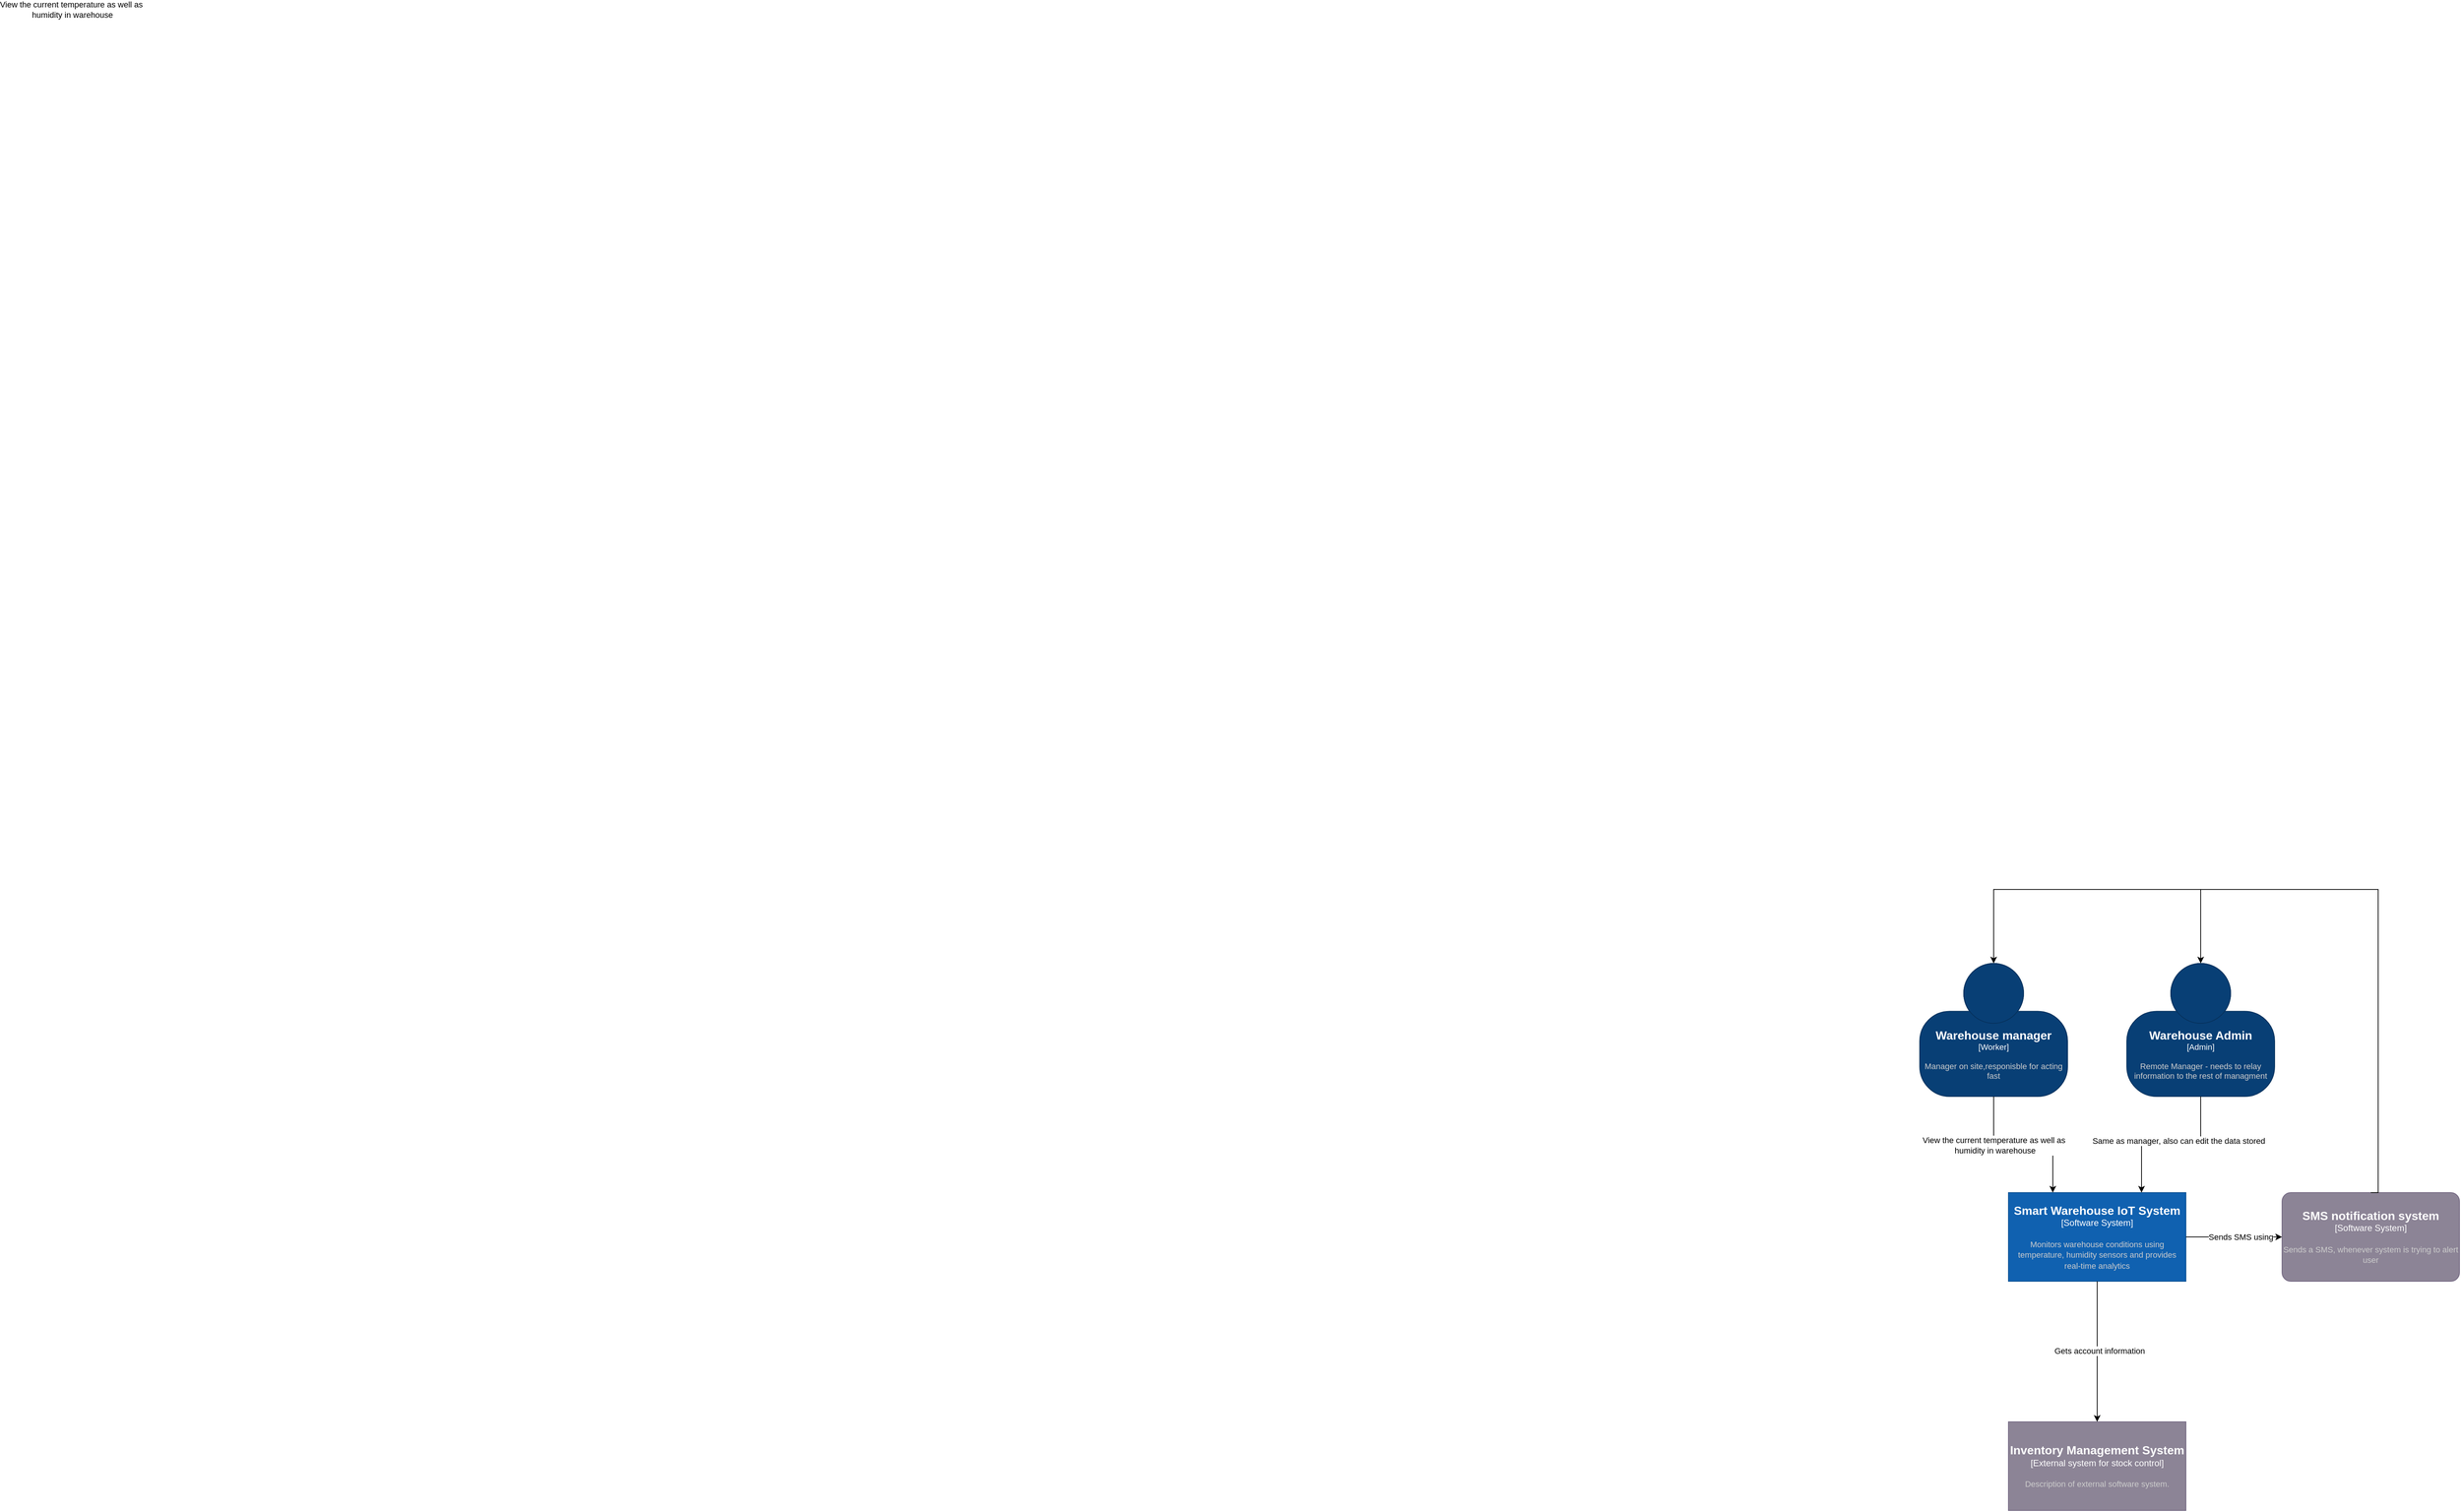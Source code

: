 <mxfile version="26.2.12">
  <diagram name="Page-1" id="Z9HuokQojh67GDFx6udh">
    <mxGraphModel dx="3504" dy="2769" grid="1" gridSize="10" guides="1" tooltips="1" connect="1" arrows="1" fold="1" page="1" pageScale="1" pageWidth="850" pageHeight="1100" math="0" shadow="0">
      <root>
        <mxCell id="0" />
        <mxCell id="1" parent="0" />
        <object placeholders="1" c4Name="Warehouse manager" c4Type="Worker" c4Description="Manager on site,responisble for acting fast" label="&lt;font style=&quot;font-size: 16px&quot;&gt;&lt;b&gt;%c4Name%&lt;/b&gt;&lt;/font&gt;&lt;div&gt;[%c4Type%]&lt;/div&gt;&lt;br&gt;&lt;div&gt;&lt;font style=&quot;font-size: 11px&quot;&gt;&lt;font color=&quot;#cccccc&quot;&gt;%c4Description%&lt;/font&gt;&lt;/div&gt;" id="fuRWypHidUlu2hP9njke-2">
          <mxCell style="html=1;fontSize=11;dashed=0;whiteSpace=wrap;fillColor=#083F75;strokeColor=#06315C;fontColor=#ffffff;shape=mxgraph.c4.person2;align=center;metaEdit=1;points=[[0.5,0,0],[1,0.5,0],[1,0.75,0],[0.75,1,0],[0.5,1,0],[0.25,1,0],[0,0.75,0],[0,0.5,0]];resizable=0;" parent="1" vertex="1">
            <mxGeometry x="230" y="-440" width="200" height="180" as="geometry" />
          </mxCell>
        </object>
        <object placeholders="1" c4Name="Warehouse Admin" c4Type="Admin" c4Description="Remote Manager - needs to relay information to the rest of managment" label="&lt;font style=&quot;font-size: 16px&quot;&gt;&lt;b&gt;%c4Name%&lt;/b&gt;&lt;/font&gt;&lt;div&gt;[%c4Type%]&lt;/div&gt;&lt;br&gt;&lt;div&gt;&lt;font style=&quot;font-size: 11px&quot;&gt;&lt;font color=&quot;#cccccc&quot;&gt;%c4Description%&lt;/font&gt;&lt;/div&gt;" id="fuRWypHidUlu2hP9njke-3">
          <mxCell style="html=1;fontSize=11;dashed=0;whiteSpace=wrap;fillColor=#083F75;strokeColor=#06315C;fontColor=#ffffff;shape=mxgraph.c4.person2;align=center;metaEdit=1;points=[[0.5,0,0],[1,0.5,0],[1,0.75,0],[0.75,1,0],[0.5,1,0],[0.25,1,0],[0,0.75,0],[0,0.5,0]];resizable=0;" parent="1" vertex="1">
            <mxGeometry x="510" y="-440" width="200" height="180" as="geometry" />
          </mxCell>
        </object>
        <object placeholders="1" c4Name="Smart Warehouse IoT System" c4Type="Software System" c4Description="Monitors warehouse conditions using temperature, humidity sensors and provides real-time analytics" label="&lt;font style=&quot;font-size: 16px&quot;&gt;&lt;b&gt;%c4Name%&lt;/b&gt;&lt;/font&gt;&lt;div&gt;[%c4Type%]&lt;/div&gt;&lt;br&gt;&lt;div&gt;&lt;font style=&quot;font-size: 11px&quot;&gt;&lt;font color=&quot;#cccccc&quot;&gt;%c4Description%&lt;/font&gt;&lt;/div&gt;" id="fuRWypHidUlu2hP9njke-4">
          <mxCell style="rounded=1;whiteSpace=wrap;html=1;labelBackgroundColor=none;fillColor=#1061B0;fontColor=#ffffff;align=center;arcSize=0;strokeColor=#0D5091;metaEdit=1;resizable=0;points=[[0.25,0,0],[0.5,0,0],[0.75,0,0],[1,0.25,0],[1,0.5,0],[1,0.75,0],[0.75,1,0],[0.5,1,0],[0.25,1,0],[0,0.75,0],[0,0.5,0],[0,0.25,0]];imageWidth=200;" parent="1" vertex="1">
            <mxGeometry x="350" y="-130" width="240" height="120" as="geometry" />
          </mxCell>
        </object>
        <mxCell id="fuRWypHidUlu2hP9njke-9" style="edgeStyle=orthogonalEdgeStyle;rounded=0;orthogonalLoop=1;jettySize=auto;html=1;exitX=0.5;exitY=1;exitDx=0;exitDy=0;exitPerimeter=0;entryX=0.25;entryY=0;entryDx=0;entryDy=0;entryPerimeter=0;" parent="1" source="fuRWypHidUlu2hP9njke-2" target="fuRWypHidUlu2hP9njke-4" edge="1">
          <mxGeometry relative="1" as="geometry" />
        </mxCell>
        <mxCell id="9nQILuGaa9IMfHvPMVOM-1" value="View the current temperature as well as&lt;div&gt;&amp;nbsp;humidity in warehouse&lt;/div&gt;" style="edgeLabel;html=1;align=center;verticalAlign=middle;resizable=0;points=[];" vertex="1" connectable="0" parent="fuRWypHidUlu2hP9njke-9">
          <mxGeometry x="-0.381" y="-1" relative="1" as="geometry">
            <mxPoint as="offset" />
          </mxGeometry>
        </mxCell>
        <mxCell id="fuRWypHidUlu2hP9njke-10" style="edgeStyle=orthogonalEdgeStyle;rounded=0;orthogonalLoop=1;jettySize=auto;html=1;exitX=0.5;exitY=1;exitDx=0;exitDy=0;exitPerimeter=0;entryX=0.75;entryY=0;entryDx=0;entryDy=0;entryPerimeter=0;" parent="1" source="fuRWypHidUlu2hP9njke-3" target="fuRWypHidUlu2hP9njke-4" edge="1">
          <mxGeometry relative="1" as="geometry" />
        </mxCell>
        <object placeholders="1" c4Name="Inventory Management System " c4Type="External system for stock control" c4Description="Description of external software system." label="&lt;font style=&quot;font-size: 16px&quot;&gt;&lt;b&gt;%c4Name%&lt;/b&gt;&lt;/font&gt;&lt;div&gt;[%c4Type%]&lt;/div&gt;&lt;br&gt;&lt;div&gt;&lt;font style=&quot;font-size: 11px&quot;&gt;&lt;font color=&quot;#cccccc&quot;&gt;%c4Description%&lt;/font&gt;&lt;/div&gt;" id="fuRWypHidUlu2hP9njke-11">
          <mxCell style="rounded=1;whiteSpace=wrap;html=1;labelBackgroundColor=none;fillColor=#8C8496;fontColor=#ffffff;align=center;arcSize=0;strokeColor=#736782;metaEdit=1;resizable=0;points=[[0.25,0,0],[0.5,0,0],[0.75,0,0],[1,0.25,0],[1,0.5,0],[1,0.75,0],[0.75,1,0],[0.5,1,0],[0.25,1,0],[0,0.75,0],[0,0.5,0],[0,0.25,0]];" parent="1" vertex="1">
            <mxGeometry x="350" y="180" width="240" height="120" as="geometry" />
          </mxCell>
        </object>
        <mxCell id="fuRWypHidUlu2hP9njke-16" style="edgeStyle=orthogonalEdgeStyle;rounded=0;orthogonalLoop=1;jettySize=auto;html=1;exitX=0.5;exitY=1;exitDx=0;exitDy=0;exitPerimeter=0;entryX=0.5;entryY=0;entryDx=0;entryDy=0;entryPerimeter=0;" parent="1" source="fuRWypHidUlu2hP9njke-4" target="fuRWypHidUlu2hP9njke-11" edge="1">
          <mxGeometry relative="1" as="geometry" />
        </mxCell>
        <mxCell id="9nQILuGaa9IMfHvPMVOM-5" value="Gets account information" style="edgeLabel;html=1;align=center;verticalAlign=middle;resizable=0;points=[];" vertex="1" connectable="0" parent="fuRWypHidUlu2hP9njke-16">
          <mxGeometry x="-0.01" y="3" relative="1" as="geometry">
            <mxPoint as="offset" />
          </mxGeometry>
        </mxCell>
        <object placeholders="1" c4Name="SMS notification system" c4Type="Software System" c4Description="Sends a SMS, whenever system is trying to alert user" label="&lt;font style=&quot;font-size: 16px&quot;&gt;&lt;b&gt;%c4Name%&lt;/b&gt;&lt;/font&gt;&lt;div&gt;[%c4Type%]&lt;/div&gt;&lt;br&gt;&lt;div&gt;&lt;font style=&quot;font-size: 11px&quot;&gt;&lt;font color=&quot;#cccccc&quot;&gt;%c4Description%&lt;/font&gt;&lt;/div&gt;" id="fuRWypHidUlu2hP9njke-17">
          <mxCell style="rounded=1;whiteSpace=wrap;html=1;labelBackgroundColor=none;fillColor=#8C8496;fontColor=#ffffff;align=center;arcSize=10;strokeColor=#736782;metaEdit=1;resizable=0;points=[[0.25,0,0],[0.5,0,0],[0.75,0,0],[1,0.25,0],[1,0.5,0],[1,0.75,0],[0.75,1,0],[0.5,1,0],[0.25,1,0],[0,0.75,0],[0,0.5,0],[0,0.25,0]];" parent="1" vertex="1">
            <mxGeometry x="720" y="-130" width="240" height="120" as="geometry" />
          </mxCell>
        </object>
        <mxCell id="fuRWypHidUlu2hP9njke-18" style="edgeStyle=orthogonalEdgeStyle;rounded=0;orthogonalLoop=1;jettySize=auto;html=1;exitX=0.5;exitY=0;exitDx=0;exitDy=0;exitPerimeter=0;entryX=0.5;entryY=0;entryDx=0;entryDy=0;entryPerimeter=0;" parent="1" source="fuRWypHidUlu2hP9njke-17" target="fuRWypHidUlu2hP9njke-2" edge="1">
          <mxGeometry relative="1" as="geometry">
            <Array as="points">
              <mxPoint x="850" y="-540" />
              <mxPoint x="330" y="-540" />
            </Array>
          </mxGeometry>
        </mxCell>
        <mxCell id="fuRWypHidUlu2hP9njke-19" style="edgeStyle=orthogonalEdgeStyle;rounded=0;orthogonalLoop=1;jettySize=auto;html=1;exitX=0.5;exitY=0;exitDx=0;exitDy=0;exitPerimeter=0;entryX=0.5;entryY=0;entryDx=0;entryDy=0;entryPerimeter=0;" parent="1" source="fuRWypHidUlu2hP9njke-17" target="fuRWypHidUlu2hP9njke-3" edge="1">
          <mxGeometry relative="1" as="geometry">
            <Array as="points">
              <mxPoint x="850" y="-540" />
              <mxPoint x="610" y="-540" />
            </Array>
          </mxGeometry>
        </mxCell>
        <mxCell id="fuRWypHidUlu2hP9njke-20" style="edgeStyle=orthogonalEdgeStyle;rounded=0;orthogonalLoop=1;jettySize=auto;html=1;exitX=1;exitY=0.5;exitDx=0;exitDy=0;exitPerimeter=0;entryX=0;entryY=0.5;entryDx=0;entryDy=0;entryPerimeter=0;" parent="1" source="fuRWypHidUlu2hP9njke-4" target="fuRWypHidUlu2hP9njke-17" edge="1">
          <mxGeometry relative="1" as="geometry" />
        </mxCell>
        <mxCell id="9nQILuGaa9IMfHvPMVOM-6" value="Sends SMS using" style="edgeLabel;html=1;align=center;verticalAlign=middle;resizable=0;points=[];" vertex="1" connectable="0" parent="fuRWypHidUlu2hP9njke-20">
          <mxGeometry x="0.138" relative="1" as="geometry">
            <mxPoint as="offset" />
          </mxGeometry>
        </mxCell>
        <mxCell id="9nQILuGaa9IMfHvPMVOM-2" value="View the current temperature as well as&lt;div&gt;&amp;nbsp;humidity in warehouse&lt;/div&gt;" style="edgeLabel;html=1;align=center;verticalAlign=middle;resizable=0;points=[];" vertex="1" connectable="0" parent="1">
          <mxGeometry x="-2270" y="-1730" as="geometry" />
        </mxCell>
        <mxCell id="9nQILuGaa9IMfHvPMVOM-3" value="Same as manager, also can edit the data stored" style="edgeLabel;html=1;align=center;verticalAlign=middle;resizable=0;points=[];" vertex="1" connectable="0" parent="1">
          <mxGeometry x="580" y="-200" as="geometry" />
        </mxCell>
      </root>
    </mxGraphModel>
  </diagram>
</mxfile>
